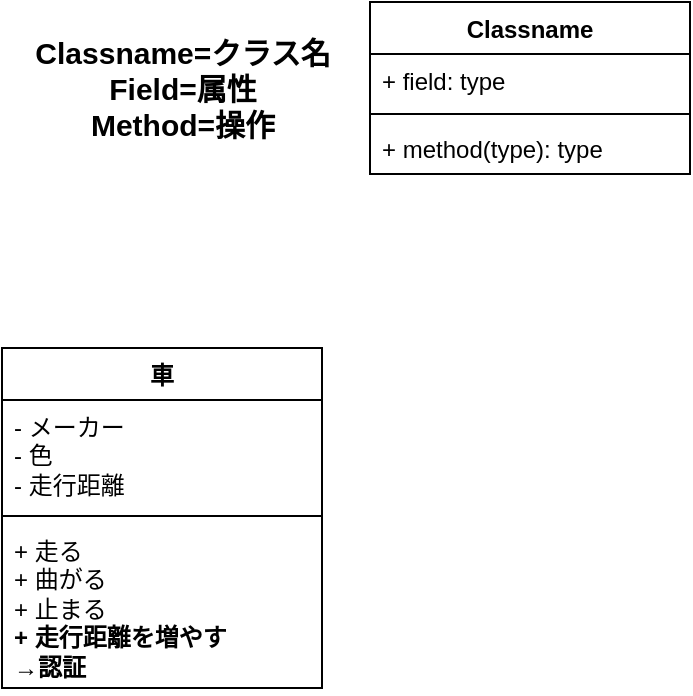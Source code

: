 <mxfile version="28.2.0">
  <diagram name="ページ1" id="9RHRXo7xyooA2bozuPPf">
    <mxGraphModel dx="347" dy="573" grid="1" gridSize="10" guides="1" tooltips="1" connect="1" arrows="1" fold="1" page="1" pageScale="1" pageWidth="827" pageHeight="1169" math="0" shadow="0">
      <root>
        <mxCell id="0" />
        <mxCell id="1" parent="0" />
        <mxCell id="GWB8-s_Cd4ChBLM3t4CZ-1" value="車" style="swimlane;fontStyle=1;align=center;verticalAlign=top;childLayout=stackLayout;horizontal=1;startSize=26;horizontalStack=0;resizeParent=1;resizeParentMax=0;resizeLast=0;collapsible=1;marginBottom=0;whiteSpace=wrap;html=1;" vertex="1" parent="1">
          <mxGeometry x="70" y="250" width="160" height="170" as="geometry" />
        </mxCell>
        <mxCell id="GWB8-s_Cd4ChBLM3t4CZ-2" value="- メーカー&lt;div&gt;- 色&lt;/div&gt;&lt;div&gt;- 走行距離&lt;/div&gt;" style="text;strokeColor=none;fillColor=none;align=left;verticalAlign=top;spacingLeft=4;spacingRight=4;overflow=hidden;rotatable=0;points=[[0,0.5],[1,0.5]];portConstraint=eastwest;whiteSpace=wrap;html=1;" vertex="1" parent="GWB8-s_Cd4ChBLM3t4CZ-1">
          <mxGeometry y="26" width="160" height="54" as="geometry" />
        </mxCell>
        <mxCell id="GWB8-s_Cd4ChBLM3t4CZ-3" value="" style="line;strokeWidth=1;fillColor=none;align=left;verticalAlign=middle;spacingTop=-1;spacingLeft=3;spacingRight=3;rotatable=0;labelPosition=right;points=[];portConstraint=eastwest;strokeColor=inherit;" vertex="1" parent="GWB8-s_Cd4ChBLM3t4CZ-1">
          <mxGeometry y="80" width="160" height="8" as="geometry" />
        </mxCell>
        <mxCell id="GWB8-s_Cd4ChBLM3t4CZ-4" value="+ 走る&lt;div&gt;+ 曲がる&lt;/div&gt;&lt;div&gt;+ 止まる&lt;/div&gt;&lt;div&gt;&lt;b&gt;+ 走行距離を増やす&lt;/b&gt;&lt;/div&gt;&lt;div&gt;&lt;b&gt;→認証&lt;/b&gt;&lt;/div&gt;" style="text;strokeColor=none;fillColor=none;align=left;verticalAlign=top;spacingLeft=4;spacingRight=4;overflow=hidden;rotatable=0;points=[[0,0.5],[1,0.5]];portConstraint=eastwest;whiteSpace=wrap;html=1;" vertex="1" parent="GWB8-s_Cd4ChBLM3t4CZ-1">
          <mxGeometry y="88" width="160" height="82" as="geometry" />
        </mxCell>
        <mxCell id="GWB8-s_Cd4ChBLM3t4CZ-5" value="&lt;span&gt;Classname=クラス名&lt;/span&gt;&lt;div&gt;&lt;span&gt;Field=属性&lt;/span&gt;&lt;/div&gt;&lt;div&gt;&lt;span&gt;Method=操作&lt;/span&gt;&lt;/div&gt;" style="text;strokeColor=none;fillColor=none;html=1;fontSize=15;fontStyle=1;verticalAlign=middle;align=center;" vertex="1" parent="1">
          <mxGeometry x="110" y="100" width="100" height="40" as="geometry" />
        </mxCell>
        <mxCell id="GWB8-s_Cd4ChBLM3t4CZ-10" value="Classname" style="swimlane;fontStyle=1;align=center;verticalAlign=top;childLayout=stackLayout;horizontal=1;startSize=26;horizontalStack=0;resizeParent=1;resizeParentMax=0;resizeLast=0;collapsible=1;marginBottom=0;whiteSpace=wrap;html=1;" vertex="1" parent="1">
          <mxGeometry x="254" y="77" width="160" height="86" as="geometry" />
        </mxCell>
        <mxCell id="GWB8-s_Cd4ChBLM3t4CZ-11" value="+ field: type" style="text;strokeColor=none;fillColor=none;align=left;verticalAlign=top;spacingLeft=4;spacingRight=4;overflow=hidden;rotatable=0;points=[[0,0.5],[1,0.5]];portConstraint=eastwest;whiteSpace=wrap;html=1;" vertex="1" parent="GWB8-s_Cd4ChBLM3t4CZ-10">
          <mxGeometry y="26" width="160" height="26" as="geometry" />
        </mxCell>
        <mxCell id="GWB8-s_Cd4ChBLM3t4CZ-12" value="" style="line;strokeWidth=1;fillColor=none;align=left;verticalAlign=middle;spacingTop=-1;spacingLeft=3;spacingRight=3;rotatable=0;labelPosition=right;points=[];portConstraint=eastwest;strokeColor=inherit;" vertex="1" parent="GWB8-s_Cd4ChBLM3t4CZ-10">
          <mxGeometry y="52" width="160" height="8" as="geometry" />
        </mxCell>
        <mxCell id="GWB8-s_Cd4ChBLM3t4CZ-13" value="+ method(type): type" style="text;strokeColor=none;fillColor=none;align=left;verticalAlign=top;spacingLeft=4;spacingRight=4;overflow=hidden;rotatable=0;points=[[0,0.5],[1,0.5]];portConstraint=eastwest;whiteSpace=wrap;html=1;" vertex="1" parent="GWB8-s_Cd4ChBLM3t4CZ-10">
          <mxGeometry y="60" width="160" height="26" as="geometry" />
        </mxCell>
      </root>
    </mxGraphModel>
  </diagram>
</mxfile>
